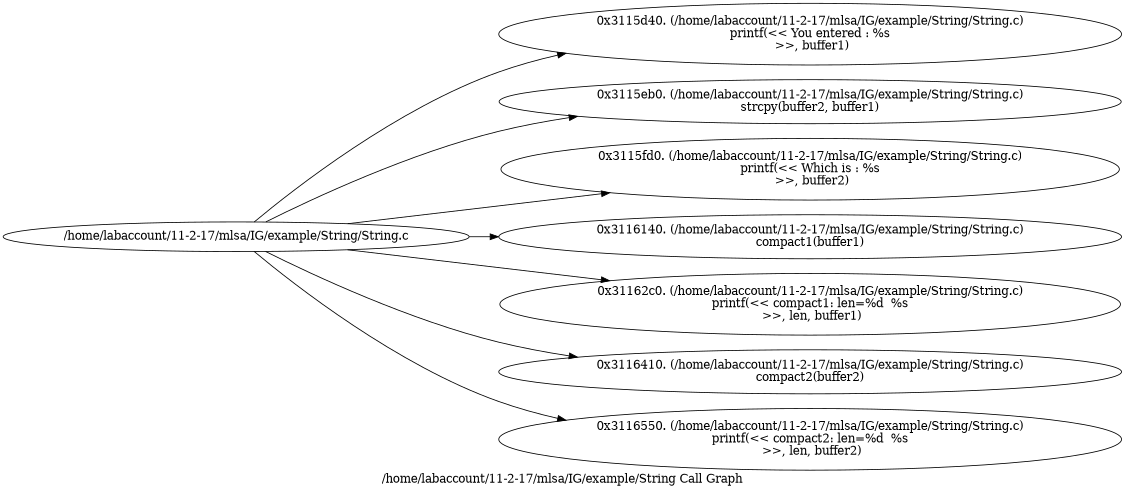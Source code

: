 digraph "/home/labaccount/11-2-17/mlsa/IG/example/String Call Graph" {
	graph [dpi=300
		rankdir=LR
		size="7.5, 10"
		label="/home/labaccount/11-2-17/mlsa/IG/example/String Call Graph"
	];

	Node0x899301401 [shape=oval, label="/home/labaccount/11-2-17/mlsa/IG/example/String/String.c"];
	Node0x159101093 [shape=oval, label="0x3115d40. (/home/labaccount/11-2-17/mlsa/IG/example/String/String.c)\nprintf(<< You entered : %s\n >>, buffer1)"];
	Node0x899301401 -> Node0x159101093;
	Node0x851895312 [shape=oval, label="0x3115eb0. (/home/labaccount/11-2-17/mlsa/IG/example/String/String.c)\nstrcpy(buffer2, buffer1)"];
	Node0x899301401 -> Node0x851895312;
	Node0x954057341 [shape=oval, label="0x3115fd0. (/home/labaccount/11-2-17/mlsa/IG/example/String/String.c)\nprintf(<< Which is : %s\n >>, buffer2)"];
	Node0x899301401 -> Node0x954057341;
	Node0x414608692 [shape=oval, label="0x3116140. (/home/labaccount/11-2-17/mlsa/IG/example/String/String.c)\ncompact1(buffer1)"];
	Node0x899301401 -> Node0x414608692;
	Node0x715289627 [shape=oval, label="0x31162c0. (/home/labaccount/11-2-17/mlsa/IG/example/String/String.c)\nprintf(<< compact1: len=%d  %s\n >>, len, buffer1)"];
	Node0x899301401 -> Node0x715289627;
	Node0x944835719 [shape=oval, label="0x3116410. (/home/labaccount/11-2-17/mlsa/IG/example/String/String.c)\ncompact2(buffer2)"];
	Node0x899301401 -> Node0x944835719;
	Node0x620849467 [shape=oval, label="0x3116550. (/home/labaccount/11-2-17/mlsa/IG/example/String/String.c)\nprintf(<< compact2: len=%d  %s\n >>, len, buffer2)"];
	Node0x899301401 -> Node0x620849467;
}